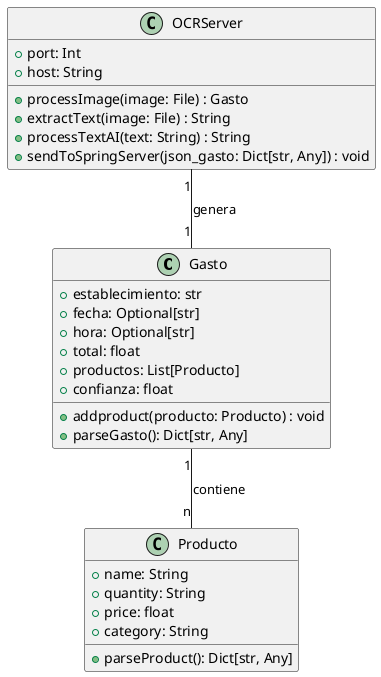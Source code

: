 @startuml

' Clases

class Gasto {
  +establecimiento: str
  +fecha: Optional[str]
  +hora: Optional[str]
  +total: float
  +productos: List[Producto]
  +confianza: float
  +addproduct(producto: Producto) : void
  +parseGasto(): Dict[str, Any]
}

class Producto {
  +name: String
  +quantity: String
  +price: float
  +category: String
  +parseProduct(): Dict[str, Any]
}

class OCRServer {
  +port: Int
  +host: String
  +processImage(image: File) : Gasto
  +extractText(image: File) : String
  +processTextAI(text: String) : String
  +sendToSpringServer(json_gasto: Dict[str, Any]) : void
}

' Relaciones
OCRServer "1" -- "1" Gasto : genera
Gasto "1" -- "n" Producto : contiene

@enduml
